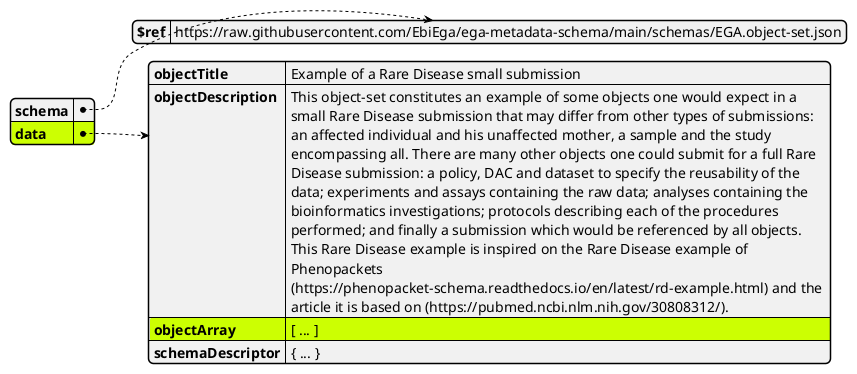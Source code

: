 @startjson
#highlight "data" / "objectArray" / "0" / "minimalPublicAttributes" / "phenotypicAbnormalities" / "0" / "phenotypicAbnormality" / "termId"
#highlight "data" / "objectArray" / "0" / "minimalPublicAttributes" / "phenotypicAbnormalities" / "1" / "phenotypicAbnormality" / "termId"
#highlight "data" / "objectArray" / "0" / "minimalPublicAttributes" / "phenotypicAbnormalities" / "2" / "phenotypicAbnormality" / "termId"
#highlight "data" / "objectArray" / "0" / "minimalPublicAttributes" / "phenotypicAbnormalities" / "3" / "phenotypicAbnormality" / "termId"
#highlight "data" / "objectArray" / "0" / "minimalPublicAttributes" / "diseases" / "0" / "disease" / "termId"
#highlight "data" / "objectArray" / "0" / "organismDescriptor" / "organismTaxon" / "termId"
#highlight "data" / "objectArray" / "1" / "minimalPublicAttributes" / "phenotypicAbnormalities" / "0" / "phenotypicAbnormality" / "termId"
#highlight "data" / "objectArray" / "1" / "organismDescriptor" / "organismTaxon" / "termId"
#highlight "data" / "objectArray" / "2" / "organismDescriptor" / "organismTaxon" / "termId"
#highlight "data" / "objectArray" / "2" / "sampleStatus" / "0" / "conditionUnderStudy" / "termId"
#highlight "data" / "objectArray" / "2" / "sampleCollection" / "samplingSite" / "termId"
#highlight "data"
#highlight "data" / "objectArray"
#highlight "data" / "objectArray" / "0"
#highlight "data" / "objectArray" / "0" / "minimalPublicAttributes"
#highlight "data" / "objectArray" / "0" / "minimalPublicAttributes" / "phenotypicAbnormalities"
#highlight "data" / "objectArray" / "0" / "minimalPublicAttributes" / "phenotypicAbnormalities" / "0"
#highlight "data" / "objectArray" / "0" / "minimalPublicAttributes" / "phenotypicAbnormalities" / "0" / "phenotypicAbnormality"
#highlight "data" / "objectArray" / "0" / "minimalPublicAttributes" / "phenotypicAbnormalities" / "1"
#highlight "data" / "objectArray" / "0" / "minimalPublicAttributes" / "phenotypicAbnormalities" / "1" / "phenotypicAbnormality"
#highlight "data" / "objectArray" / "0" / "minimalPublicAttributes" / "phenotypicAbnormalities" / "2"
#highlight "data" / "objectArray" / "0" / "minimalPublicAttributes" / "phenotypicAbnormalities" / "2" / "phenotypicAbnormality"
#highlight "data" / "objectArray" / "0" / "minimalPublicAttributes" / "phenotypicAbnormalities" / "3"
#highlight "data" / "objectArray" / "0" / "minimalPublicAttributes" / "phenotypicAbnormalities" / "3" / "phenotypicAbnormality"
#highlight "data" / "objectArray" / "0" / "minimalPublicAttributes" / "diseases"
#highlight "data" / "objectArray" / "0" / "minimalPublicAttributes" / "diseases" / "0"
#highlight "data" / "objectArray" / "0" / "minimalPublicAttributes" / "diseases" / "0" / "disease"
#highlight "data" / "objectArray" / "0" / "organismDescriptor"
#highlight "data" / "objectArray" / "0" / "organismDescriptor" / "organismTaxon"
#highlight "data" / "objectArray" / "1"
#highlight "data" / "objectArray" / "1" / "minimalPublicAttributes"
#highlight "data" / "objectArray" / "1" / "minimalPublicAttributes" / "phenotypicAbnormalities"
#highlight "data" / "objectArray" / "1" / "minimalPublicAttributes" / "phenotypicAbnormalities" / "0"
#highlight "data" / "objectArray" / "1" / "minimalPublicAttributes" / "phenotypicAbnormalities" / "0" / "phenotypicAbnormality"
#highlight "data" / "objectArray" / "1" / "organismDescriptor"
#highlight "data" / "objectArray" / "1" / "organismDescriptor" / "organismTaxon"
#highlight "data" / "objectArray" / "2"
#highlight "data" / "objectArray" / "2" / "organismDescriptor"
#highlight "data" / "objectArray" / "2" / "organismDescriptor" / "organismTaxon"
#highlight "data" / "objectArray" / "2" / "sampleStatus"
#highlight "data" / "objectArray" / "2" / "sampleStatus" / "0"
#highlight "data" / "objectArray" / "2" / "sampleStatus" / "0" / "conditionUnderStudy"
#highlight "data" / "objectArray" / "2" / "sampleCollection"
#highlight "data" / "objectArray" / "2" / "sampleCollection" / "samplingSite"

{
    "schema": {
        "$ref": "https://raw.githubusercontent.com/EbiEga/ega-metadata-schema/main/schemas/EGA.object-set.json"
    },
    "data": {
        "objectTitle": "Example of a Rare Disease small submission",
        "objectDescription": "This object-set constitutes an example of some objects one would expect in a \\nsmall Rare Disease submission that may differ from other types of submissions: \\nan affected individual and his unaffected mother, a sample and the study \\nencompassing all. There are many other objects one could submit for a full Rare \\nDisease submission: a policy, DAC and dataset to specify the reusability of the \\ndata; experiments and assays containing the raw data; analyses containing the \\nbioinformatics investigations; protocols describing each of the procedures \\nperformed; and finally a submission which would be referenced by all objects. \\nThis Rare Disease example is inspired on the Rare Disease example of \\nPhenopackets \\n(https://phenopacket-schema.readthedocs.io/en/latest/rd-example.html) and the \\narticle it is based on (https://pubmed.ncbi.nlm.nih.gov/30808312/).",
        "objectArray": "[ ... ]",
        "schemaDescriptor": "{ ... }"
    }
}
@endjson